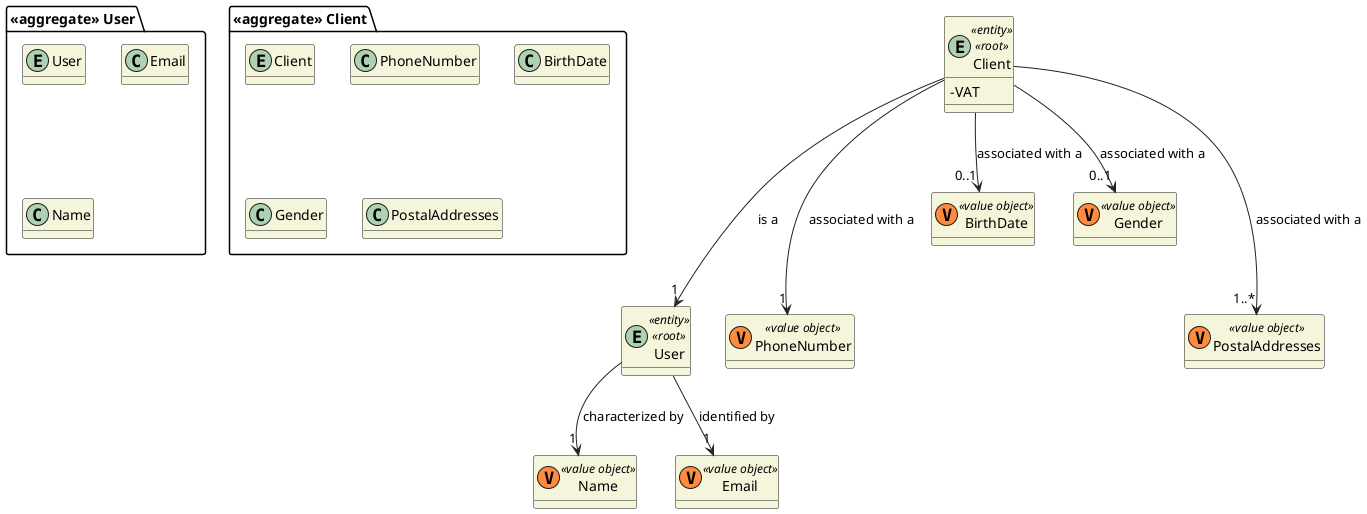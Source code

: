 @startuml
'https://plantuml.com/class-diagram

skinparam classAttributeIconSize 0
hide empty attributes
skinparam classBackgroundColor beige
skinparam ArrowColor #222222

package "<<aggregate>> User" {
    entity User
    class Email
    class Name
}

entity User <<entity>> <<root>> {

}

class Name <<(V,#FF8B40) value object>> {}
class Email <<(V,#FF8B40) value object>> {}

User --> "1" Name : characterized by
User --> "1" Email : identified by

package "<<aggregate>> Client" {
    entity Client
    class PhoneNumber
    class BirthDate
    class Gender
    class PostalAddresses
}

entity Client <<entity>> <<root>> {
    - VAT
}

class PhoneNumber <<(V,#FF8B40) value object>> {}
class BirthDate <<(V,#FF8B40) value object>> {}
class Gender <<(V,#FF8B40) value object>> {}
class PostalAddresses <<(V,#FF8B40) value object>> {}

Client ---> "1" User : is a
Client ---> "1" PhoneNumber: associated with a
Client --> "0..1" BirthDate: associated with a
Client --> "0..1" Gender: associated with a
Client ---> "1..*" PostalAddresses: associated with a

@enduml